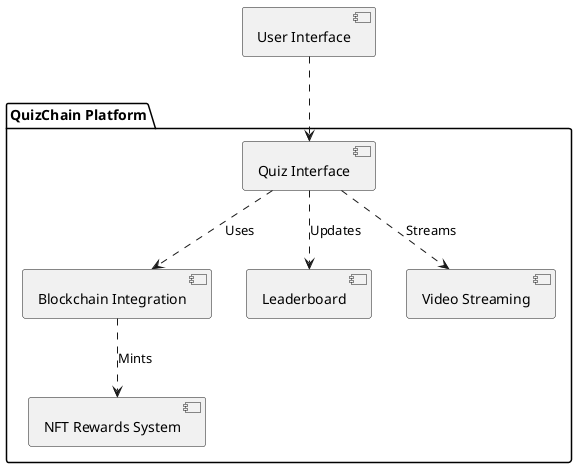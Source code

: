 @startuml
package "QuizChain Platform" {
  [Quiz Interface] as Quiz
  [Blockchain Integration] as Blockchain
  [NFT Rewards System] as NFT
  [Leaderboard] as Leaderboard
  [Video Streaming] as Video
}

[User Interface] ..> Quiz
Quiz ..> Blockchain : Uses
Blockchain ..> NFT : Mints
Quiz ..> Leaderboard : Updates
Quiz ..> Video : Streams
@enduml